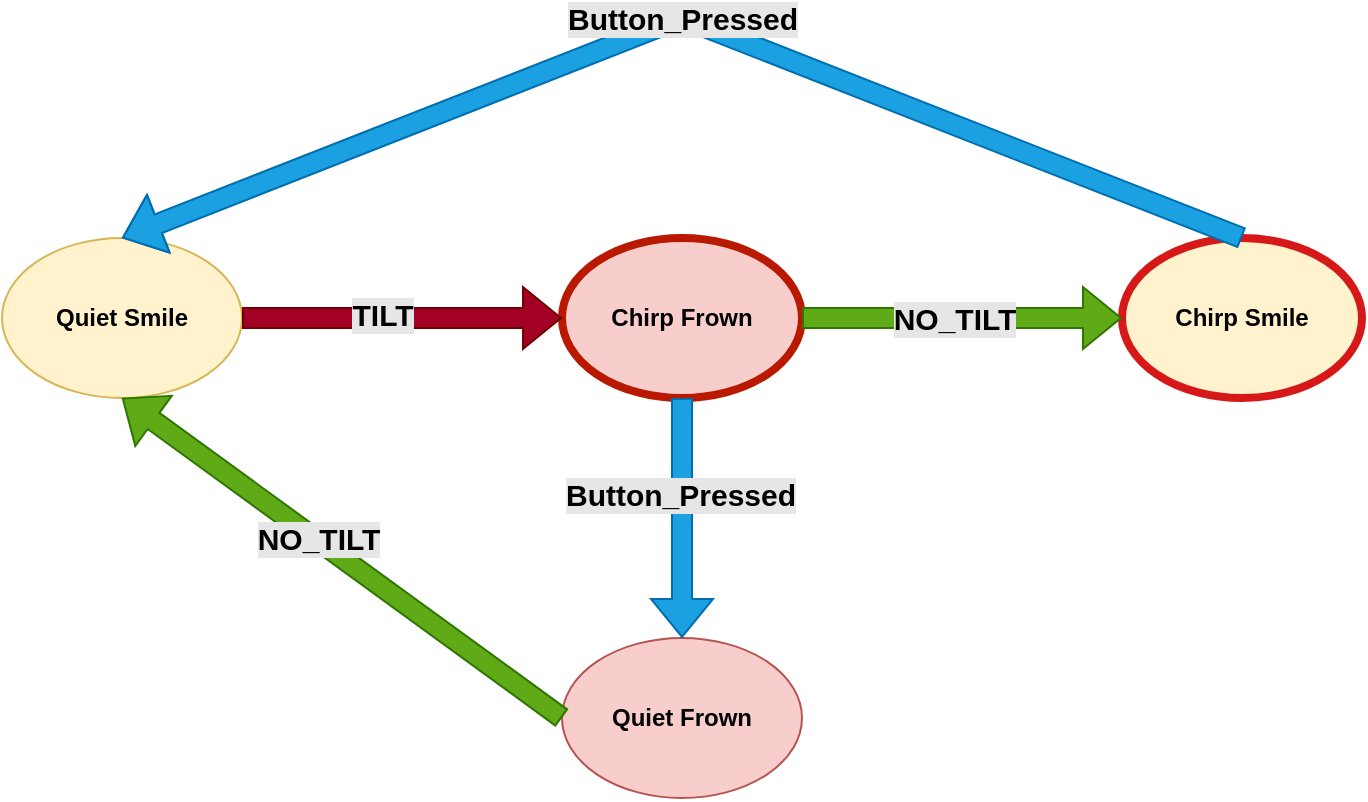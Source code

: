 <mxfile version="24.2.5" type="device">
  <diagram name="Page-1" id="fTF2or3-iaQd9MVkVq5c">
    <mxGraphModel dx="2074" dy="1267" grid="1" gridSize="10" guides="1" tooltips="1" connect="1" arrows="1" fold="1" page="1" pageScale="1" pageWidth="850" pageHeight="1100" math="0" shadow="0">
      <root>
        <mxCell id="0" />
        <mxCell id="1" parent="0" />
        <mxCell id="ZKFroCHlaixkJKOYH-kY-1" value="&lt;b&gt;Quiet Smile&lt;/b&gt;" style="ellipse;whiteSpace=wrap;html=1;fillColor=#fff2cc;strokeColor=#d6b656;" vertex="1" parent="1">
          <mxGeometry x="85" y="200" width="120" height="80" as="geometry" />
        </mxCell>
        <mxCell id="ZKFroCHlaixkJKOYH-kY-2" value="&lt;b&gt;Chirp Smile&lt;/b&gt;" style="ellipse;whiteSpace=wrap;html=1;fillColor=#fff2cc;strokeColor=#D61818;strokeWidth=4;" vertex="1" parent="1">
          <mxGeometry x="645" y="200" width="120" height="80" as="geometry" />
        </mxCell>
        <mxCell id="ZKFroCHlaixkJKOYH-kY-3" value="&lt;b&gt;Quiet Frown&lt;/b&gt;" style="ellipse;whiteSpace=wrap;html=1;fillColor=#f8cecc;strokeColor=#B85450;" vertex="1" parent="1">
          <mxGeometry x="365" y="400" width="120" height="80" as="geometry" />
        </mxCell>
        <mxCell id="ZKFroCHlaixkJKOYH-kY-4" value="&lt;b&gt;Chirp Frown&lt;/b&gt;" style="ellipse;whiteSpace=wrap;html=1;fillColor=#f8cecc;strokeColor=#B81900;strokeWidth=4;" vertex="1" parent="1">
          <mxGeometry x="365" y="200" width="120" height="80" as="geometry" />
        </mxCell>
        <mxCell id="ZKFroCHlaixkJKOYH-kY-5" value="" style="shape=flexArrow;endArrow=classic;html=1;rounded=0;entryX=0;entryY=0.5;entryDx=0;entryDy=0;exitX=1;exitY=0.5;exitDx=0;exitDy=0;fillColor=#a20025;strokeColor=#6F0000;" edge="1" parent="1" source="ZKFroCHlaixkJKOYH-kY-1" target="ZKFroCHlaixkJKOYH-kY-4">
          <mxGeometry width="50" height="50" relative="1" as="geometry">
            <mxPoint x="215" y="280" as="sourcePoint" />
            <mxPoint x="345" y="430" as="targetPoint" />
          </mxGeometry>
        </mxCell>
        <mxCell id="ZKFroCHlaixkJKOYH-kY-8" value="&lt;font style=&quot;font-size: 15px;&quot;&gt;TILT&lt;/font&gt;" style="edgeLabel;html=1;align=center;verticalAlign=middle;resizable=0;points=[];fontStyle=1;labelBackgroundColor=#E6E6E6;" vertex="1" connectable="0" parent="ZKFroCHlaixkJKOYH-kY-5">
          <mxGeometry x="-0.13" y="2" relative="1" as="geometry">
            <mxPoint as="offset" />
          </mxGeometry>
        </mxCell>
        <mxCell id="ZKFroCHlaixkJKOYH-kY-9" value="" style="shape=flexArrow;endArrow=classic;html=1;rounded=0;exitX=1;exitY=0.5;exitDx=0;exitDy=0;entryX=0;entryY=0.5;entryDx=0;entryDy=0;fillColor=#60a917;strokeColor=#2D7600;" edge="1" parent="1" source="ZKFroCHlaixkJKOYH-kY-4" target="ZKFroCHlaixkJKOYH-kY-2">
          <mxGeometry width="50" height="50" relative="1" as="geometry">
            <mxPoint x="365" y="670" as="sourcePoint" />
            <mxPoint x="415" y="620" as="targetPoint" />
          </mxGeometry>
        </mxCell>
        <mxCell id="ZKFroCHlaixkJKOYH-kY-10" value="&lt;font style=&quot;font-size: 15px;&quot;&gt;NO_TILT&lt;/font&gt;" style="edgeLabel;html=1;align=center;verticalAlign=middle;resizable=0;points=[];fontStyle=1;labelBackgroundColor=#E6E6E6;" vertex="1" connectable="0" parent="ZKFroCHlaixkJKOYH-kY-9">
          <mxGeometry x="-0.05" relative="1" as="geometry">
            <mxPoint as="offset" />
          </mxGeometry>
        </mxCell>
        <mxCell id="ZKFroCHlaixkJKOYH-kY-11" value="" style="shape=flexArrow;endArrow=classic;html=1;rounded=0;exitX=0.5;exitY=1;exitDx=0;exitDy=0;entryX=0.5;entryY=0;entryDx=0;entryDy=0;fillColor=#1ba1e2;strokeColor=#006EAF;" edge="1" parent="1" source="ZKFroCHlaixkJKOYH-kY-4" target="ZKFroCHlaixkJKOYH-kY-3">
          <mxGeometry width="50" height="50" relative="1" as="geometry">
            <mxPoint x="365" y="670" as="sourcePoint" />
            <mxPoint x="415" y="620" as="targetPoint" />
          </mxGeometry>
        </mxCell>
        <mxCell id="ZKFroCHlaixkJKOYH-kY-12" value="&lt;font style=&quot;font-size: 15px;&quot;&gt;Button_Pressed&lt;/font&gt;" style="edgeLabel;html=1;align=center;verticalAlign=middle;resizable=0;points=[];fontStyle=1;labelBackgroundColor=#E6E6E6;" vertex="1" connectable="0" parent="ZKFroCHlaixkJKOYH-kY-11">
          <mxGeometry x="-0.2" y="-1" relative="1" as="geometry">
            <mxPoint as="offset" />
          </mxGeometry>
        </mxCell>
        <mxCell id="ZKFroCHlaixkJKOYH-kY-14" value="" style="shape=flexArrow;endArrow=classic;html=1;rounded=0;exitX=0.5;exitY=0;exitDx=0;exitDy=0;entryX=0.5;entryY=0;entryDx=0;entryDy=0;fillColor=#1ba1e2;strokeColor=#006EAF;" edge="1" parent="1" source="ZKFroCHlaixkJKOYH-kY-2" target="ZKFroCHlaixkJKOYH-kY-1">
          <mxGeometry width="50" height="50" relative="1" as="geometry">
            <mxPoint x="365" y="670" as="sourcePoint" />
            <mxPoint x="415" y="620" as="targetPoint" />
            <Array as="points">
              <mxPoint x="425" y="90" />
            </Array>
          </mxGeometry>
        </mxCell>
        <mxCell id="ZKFroCHlaixkJKOYH-kY-16" value="&lt;font style=&quot;font-size: 15px;&quot;&gt;Button_Pressed&lt;/font&gt;" style="edgeLabel;html=1;align=center;verticalAlign=middle;resizable=0;points=[];fontStyle=1;labelBackgroundColor=#E6E6E6;" vertex="1" connectable="0" parent="ZKFroCHlaixkJKOYH-kY-14">
          <mxGeometry x="-0.08" y="1" relative="1" as="geometry">
            <mxPoint x="-22" y="-10" as="offset" />
          </mxGeometry>
        </mxCell>
        <mxCell id="ZKFroCHlaixkJKOYH-kY-18" value="" style="shape=flexArrow;endArrow=classic;html=1;rounded=0;exitX=0;exitY=0.5;exitDx=0;exitDy=0;entryX=0.5;entryY=1;entryDx=0;entryDy=0;fillColor=#60a917;strokeColor=#2D7600;" edge="1" parent="1" source="ZKFroCHlaixkJKOYH-kY-3" target="ZKFroCHlaixkJKOYH-kY-1">
          <mxGeometry width="50" height="50" relative="1" as="geometry">
            <mxPoint x="365" y="670" as="sourcePoint" />
            <mxPoint x="415" y="620" as="targetPoint" />
          </mxGeometry>
        </mxCell>
        <mxCell id="ZKFroCHlaixkJKOYH-kY-19" value="&lt;font style=&quot;font-size: 15px;&quot;&gt;NO_TILT&lt;/font&gt;" style="edgeLabel;html=1;align=center;verticalAlign=middle;resizable=0;points=[];fontStyle=1;labelBackgroundColor=#E6E6E6;" vertex="1" connectable="0" parent="ZKFroCHlaixkJKOYH-kY-18">
          <mxGeometry x="0.115" y="-1" relative="1" as="geometry">
            <mxPoint as="offset" />
          </mxGeometry>
        </mxCell>
      </root>
    </mxGraphModel>
  </diagram>
</mxfile>
